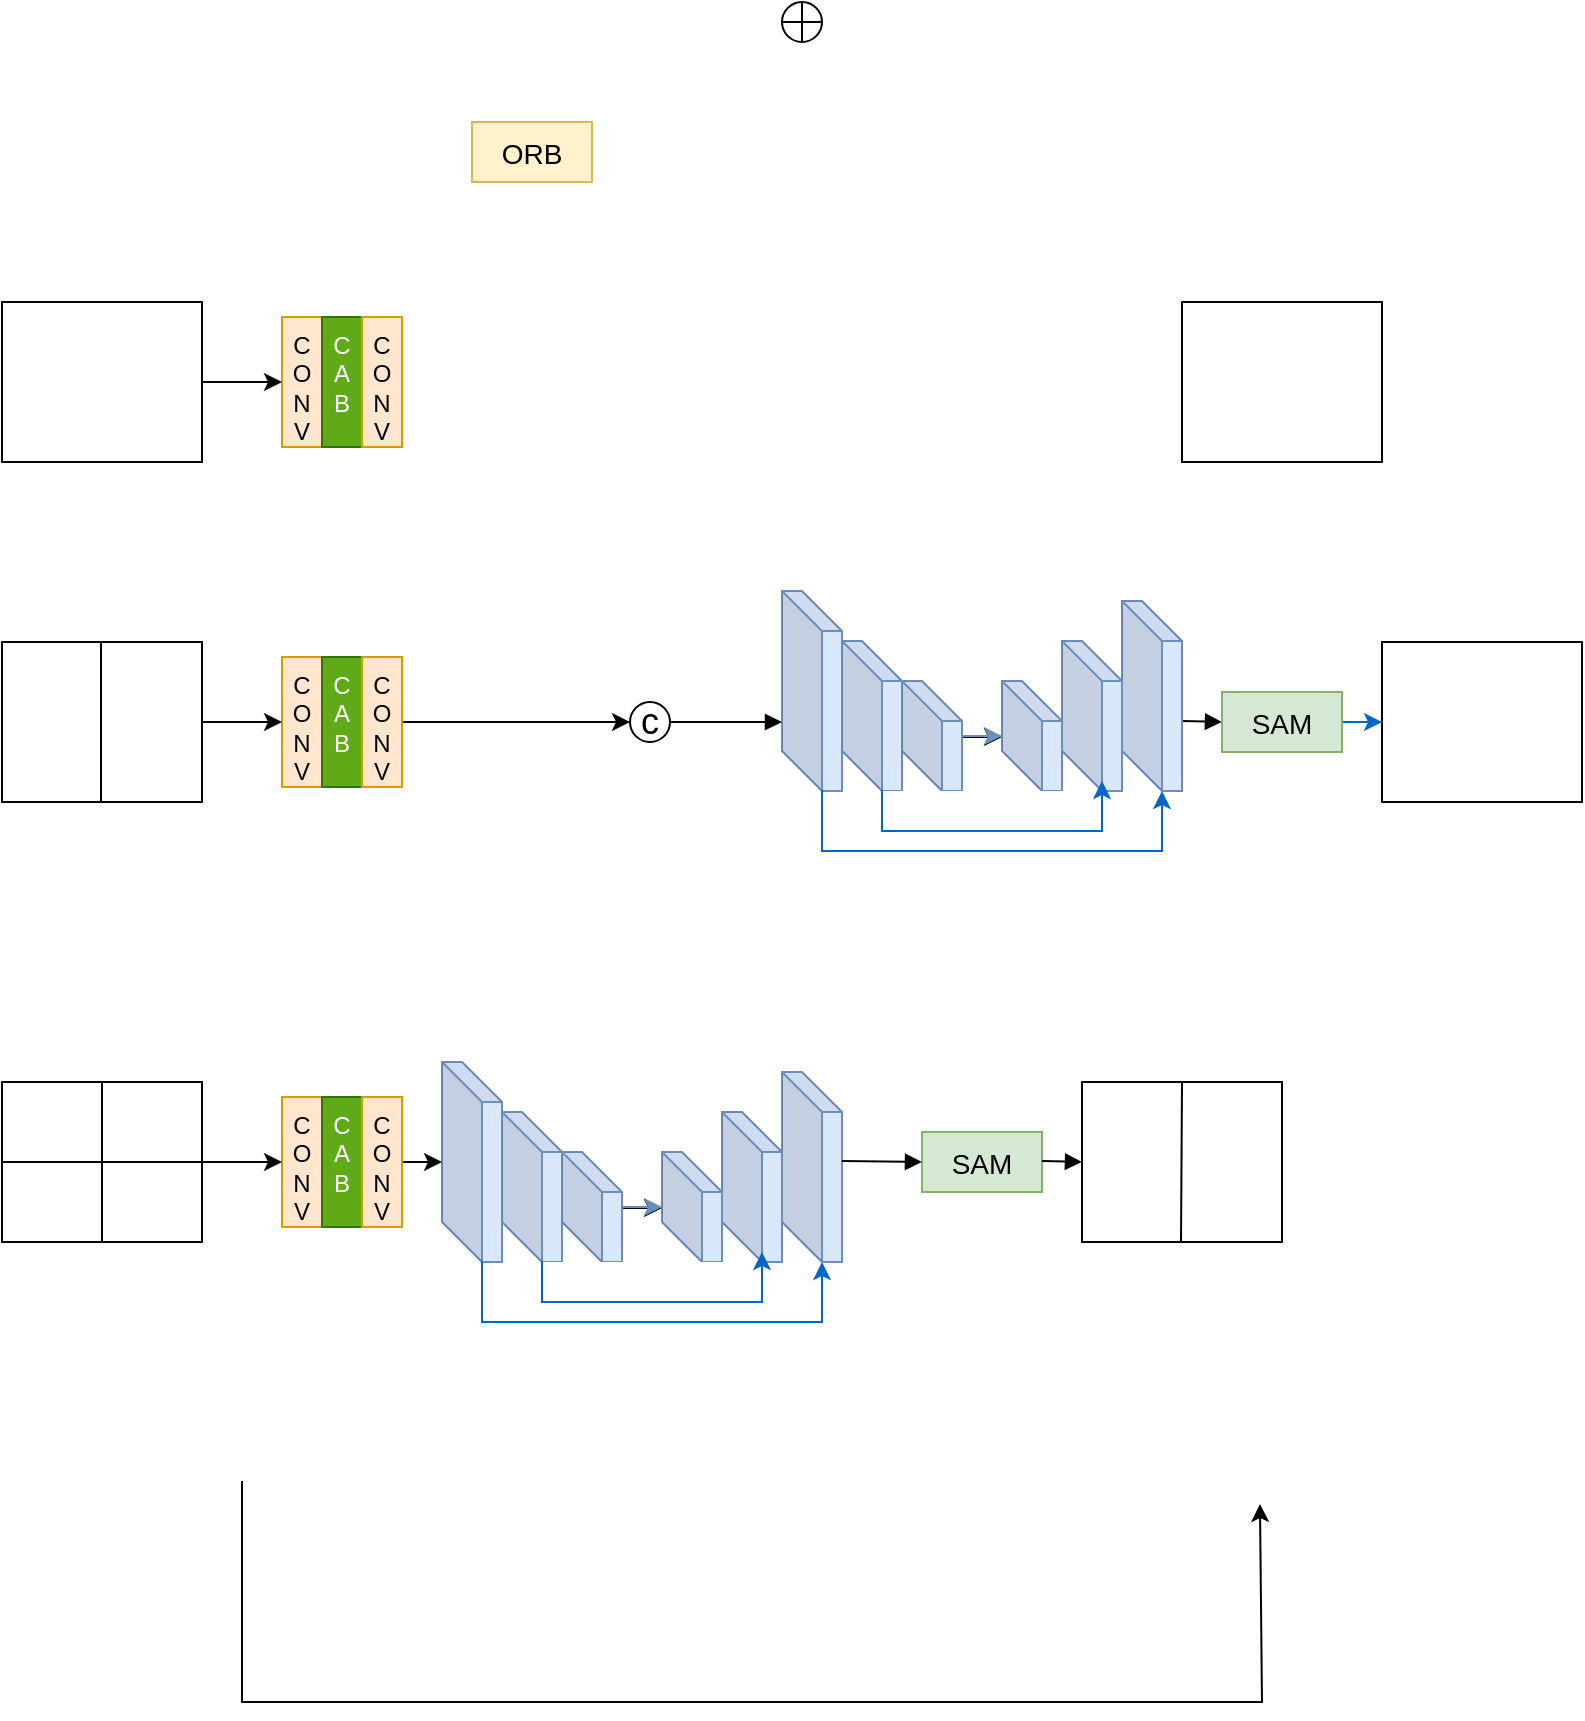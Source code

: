 <mxfile version="16.6.4" type="github">
  <diagram id="V-NycakTMJc-n4oT-As1" name="Page-1">
    <mxGraphModel dx="2062" dy="1122" grid="1" gridSize="10" guides="1" tooltips="1" connect="1" arrows="1" fold="1" page="1" pageScale="1" pageWidth="827" pageHeight="1169" math="0" shadow="0">
      <root>
        <mxCell id="0" />
        <mxCell id="1" parent="0" />
        <mxCell id="pVm0WlRurmtJOsec4c7N-6" value="" style="rounded=0;whiteSpace=wrap;html=1;" parent="1" vertex="1">
          <mxGeometry x="90" y="410" width="100" height="80" as="geometry" />
        </mxCell>
        <mxCell id="pVm0WlRurmtJOsec4c7N-7" value="" style="rounded=0;whiteSpace=wrap;html=1;" parent="1" vertex="1">
          <mxGeometry x="90" y="240" width="100" height="80" as="geometry" />
        </mxCell>
        <mxCell id="pVm0WlRurmtJOsec4c7N-8" value="" style="rounded=0;whiteSpace=wrap;html=1;" parent="1" vertex="1">
          <mxGeometry x="90" y="630" width="100" height="80" as="geometry" />
        </mxCell>
        <mxCell id="pVm0WlRurmtJOsec4c7N-9" value="" style="endArrow=none;html=1;rounded=0;entryX=0.5;entryY=0;entryDx=0;entryDy=0;exitX=0.5;exitY=1;exitDx=0;exitDy=0;" parent="1" source="pVm0WlRurmtJOsec4c7N-8" target="pVm0WlRurmtJOsec4c7N-8" edge="1">
          <mxGeometry width="50" height="50" relative="1" as="geometry">
            <mxPoint x="120" y="705" as="sourcePoint" />
            <mxPoint x="170" y="655" as="targetPoint" />
          </mxGeometry>
        </mxCell>
        <mxCell id="pVm0WlRurmtJOsec4c7N-10" value="" style="endArrow=none;html=1;rounded=0;entryX=1;entryY=0.5;entryDx=0;entryDy=0;entryPerimeter=0;exitX=0;exitY=0.5;exitDx=0;exitDy=0;" parent="1" source="pVm0WlRurmtJOsec4c7N-8" target="pVm0WlRurmtJOsec4c7N-8" edge="1">
          <mxGeometry width="50" height="50" relative="1" as="geometry">
            <mxPoint x="115" y="710" as="sourcePoint" />
            <mxPoint x="165" y="660" as="targetPoint" />
          </mxGeometry>
        </mxCell>
        <mxCell id="pVm0WlRurmtJOsec4c7N-12" value="" style="endArrow=none;html=1;rounded=0;entryX=0.5;entryY=0;entryDx=0;entryDy=0;exitX=0.5;exitY=1;exitDx=0;exitDy=0;" parent="1" edge="1">
          <mxGeometry width="50" height="50" relative="1" as="geometry">
            <mxPoint x="139.5" y="490" as="sourcePoint" />
            <mxPoint x="139.5" y="410" as="targetPoint" />
          </mxGeometry>
        </mxCell>
        <mxCell id="pVm0WlRurmtJOsec4c7N-13" value="&lt;font style=&quot;font-size: 12px&quot;&gt;C&lt;br&gt;O&lt;br&gt;N&lt;br&gt;V&lt;br&gt;&lt;/font&gt;" style="rounded=0;whiteSpace=wrap;html=1;direction=east;fillColor=#ffe6cc;strokeColor=#d79b00;labelPosition=center;verticalLabelPosition=middle;align=center;verticalAlign=top;" parent="1" vertex="1">
          <mxGeometry x="230" y="247.5" width="20" height="65" as="geometry" />
        </mxCell>
        <mxCell id="pVm0WlRurmtJOsec4c7N-15" value="&lt;font style=&quot;font-size: 14px&quot;&gt;SAM&lt;/font&gt;" style="rounded=0;whiteSpace=wrap;html=1;fontSize=18;fillColor=#d5e8d4;strokeColor=#82b366;" parent="1" vertex="1">
          <mxGeometry x="550" y="655" width="60" height="30" as="geometry" />
        </mxCell>
        <mxCell id="pVm0WlRurmtJOsec4c7N-16" value="c" style="ellipse;whiteSpace=wrap;html=1;aspect=fixed;fontSize=18;" parent="1" vertex="1">
          <mxGeometry x="404" y="440" width="20" height="20" as="geometry" />
        </mxCell>
        <mxCell id="pVm0WlRurmtJOsec4c7N-17" value="" style="ellipse;whiteSpace=wrap;html=1;aspect=fixed;fontSize=18;" parent="1" vertex="1">
          <mxGeometry x="480" y="90" width="20" height="20" as="geometry" />
        </mxCell>
        <mxCell id="pVm0WlRurmtJOsec4c7N-18" value="" style="endArrow=none;html=1;rounded=0;fontSize=18;entryX=1;entryY=0.5;entryDx=0;entryDy=0;exitX=0;exitY=0.5;exitDx=0;exitDy=0;" parent="1" source="pVm0WlRurmtJOsec4c7N-17" target="pVm0WlRurmtJOsec4c7N-17" edge="1">
          <mxGeometry width="50" height="50" relative="1" as="geometry">
            <mxPoint x="390" y="560" as="sourcePoint" />
            <mxPoint x="440" y="510" as="targetPoint" />
          </mxGeometry>
        </mxCell>
        <mxCell id="pVm0WlRurmtJOsec4c7N-19" value="" style="endArrow=none;html=1;rounded=0;fontSize=18;entryX=0.5;entryY=0;entryDx=0;entryDy=0;exitX=0.5;exitY=1;exitDx=0;exitDy=0;" parent="1" source="pVm0WlRurmtJOsec4c7N-17" target="pVm0WlRurmtJOsec4c7N-17" edge="1">
          <mxGeometry width="50" height="50" relative="1" as="geometry">
            <mxPoint x="400" y="600" as="sourcePoint" />
            <mxPoint x="450" y="550" as="targetPoint" />
          </mxGeometry>
        </mxCell>
        <mxCell id="pVm0WlRurmtJOsec4c7N-20" value="" style="shape=cube;whiteSpace=wrap;html=1;boundedLbl=1;backgroundOutline=1;darkOpacity=0.05;darkOpacity2=0.1;fontSize=18;fillColor=#dae8fc;strokeColor=#6c8ebf;" parent="1" vertex="1">
          <mxGeometry x="310" y="620" width="30" height="100" as="geometry" />
        </mxCell>
        <mxCell id="exTdn07_ICYGT6VPbYw_-51" value="" style="edgeStyle=orthogonalEdgeStyle;rounded=0;orthogonalLoop=1;jettySize=auto;html=1;" edge="1" parent="1" source="pVm0WlRurmtJOsec4c7N-21" target="pVm0WlRurmtJOsec4c7N-26">
          <mxGeometry relative="1" as="geometry">
            <Array as="points">
              <mxPoint x="400" y="693" />
              <mxPoint x="400" y="693" />
            </Array>
          </mxGeometry>
        </mxCell>
        <mxCell id="pVm0WlRurmtJOsec4c7N-21" value="" style="shape=cube;whiteSpace=wrap;html=1;boundedLbl=1;backgroundOutline=1;darkOpacity=0.05;darkOpacity2=0.1;fontSize=18;fillColor=#dae8fc;strokeColor=#6c8ebf;" parent="1" vertex="1">
          <mxGeometry x="340" y="645" width="30" height="75" as="geometry" />
        </mxCell>
        <mxCell id="pVm0WlRurmtJOsec4c7N-27" value="" style="edgeStyle=orthogonalEdgeStyle;rounded=0;orthogonalLoop=1;jettySize=auto;html=1;fontSize=18;fillColor=#dae8fc;strokeColor=#6c8ebf;" parent="1" source="pVm0WlRurmtJOsec4c7N-22" target="pVm0WlRurmtJOsec4c7N-26" edge="1">
          <mxGeometry relative="1" as="geometry" />
        </mxCell>
        <mxCell id="pVm0WlRurmtJOsec4c7N-22" value="" style="shape=cube;whiteSpace=wrap;html=1;boundedLbl=1;backgroundOutline=1;darkOpacity=0.05;darkOpacity2=0.1;fontSize=18;fillColor=#dae8fc;strokeColor=#6c8ebf;" parent="1" vertex="1">
          <mxGeometry x="370" y="665" width="30" height="55" as="geometry" />
        </mxCell>
        <mxCell id="pVm0WlRurmtJOsec4c7N-24" value="" style="shape=cube;whiteSpace=wrap;html=1;boundedLbl=1;backgroundOutline=1;darkOpacity=0.05;darkOpacity2=0.1;fontSize=18;fillColor=#dae8fc;strokeColor=#6c8ebf;" parent="1" vertex="1">
          <mxGeometry x="480" y="625" width="30" height="95" as="geometry" />
        </mxCell>
        <mxCell id="pVm0WlRurmtJOsec4c7N-25" value="" style="shape=cube;whiteSpace=wrap;html=1;boundedLbl=1;backgroundOutline=1;darkOpacity=0.05;darkOpacity2=0.1;fontSize=18;fillColor=#dae8fc;strokeColor=#6c8ebf;" parent="1" vertex="1">
          <mxGeometry x="450" y="645" width="30" height="75" as="geometry" />
        </mxCell>
        <mxCell id="pVm0WlRurmtJOsec4c7N-26" value="" style="shape=cube;whiteSpace=wrap;html=1;boundedLbl=1;backgroundOutline=1;darkOpacity=0.05;darkOpacity2=0.1;fontSize=18;fillColor=#dae8fc;strokeColor=#6c8ebf;" parent="1" vertex="1">
          <mxGeometry x="420" y="665" width="30" height="55" as="geometry" />
        </mxCell>
        <mxCell id="pVm0WlRurmtJOsec4c7N-41" value="&lt;font style=&quot;font-size: 14px&quot;&gt;ORB&lt;/font&gt;" style="rounded=0;whiteSpace=wrap;html=1;fontSize=18;fillColor=#fff2cc;strokeColor=#d6b656;" parent="1" vertex="1">
          <mxGeometry x="325" y="150" width="60" height="30" as="geometry" />
        </mxCell>
        <mxCell id="pVm0WlRurmtJOsec4c7N-42" value="" style="rounded=0;whiteSpace=wrap;html=1;" parent="1" vertex="1">
          <mxGeometry x="630" y="630" width="100" height="80" as="geometry" />
        </mxCell>
        <mxCell id="pVm0WlRurmtJOsec4c7N-43" value="" style="endArrow=none;html=1;rounded=0;exitX=0.5;exitY=1;exitDx=0;exitDy=0;" parent="1" edge="1">
          <mxGeometry width="50" height="50" relative="1" as="geometry">
            <mxPoint x="679.5" y="710" as="sourcePoint" />
            <mxPoint x="680" y="630" as="targetPoint" />
          </mxGeometry>
        </mxCell>
        <mxCell id="pVm0WlRurmtJOsec4c7N-44" value="" style="rounded=0;whiteSpace=wrap;html=1;" parent="1" vertex="1">
          <mxGeometry x="780" y="410" width="100" height="80" as="geometry" />
        </mxCell>
        <mxCell id="pVm0WlRurmtJOsec4c7N-45" value="" style="rounded=0;whiteSpace=wrap;html=1;" parent="1" vertex="1">
          <mxGeometry x="680" y="240" width="100" height="80" as="geometry" />
        </mxCell>
        <mxCell id="pVm0WlRurmtJOsec4c7N-47" value="&lt;font style=&quot;font-size: 12px&quot;&gt;C&lt;br&gt;A&lt;br&gt;B&lt;br&gt;&lt;/font&gt;" style="rounded=0;whiteSpace=wrap;html=1;direction=east;fillColor=#60a917;strokeColor=#2D7600;labelPosition=center;verticalLabelPosition=middle;align=center;verticalAlign=top;fontColor=#ffffff;" parent="1" vertex="1">
          <mxGeometry x="250" y="247.5" width="20" height="65" as="geometry" />
        </mxCell>
        <mxCell id="pVm0WlRurmtJOsec4c7N-48" value="&lt;font style=&quot;font-size: 12px&quot;&gt;C&lt;br&gt;O&lt;br&gt;N&lt;br&gt;V&lt;br&gt;&lt;/font&gt;" style="rounded=0;whiteSpace=wrap;html=1;direction=east;fillColor=#ffe6cc;strokeColor=#d79b00;labelPosition=center;verticalLabelPosition=middle;align=center;verticalAlign=top;" parent="1" vertex="1">
          <mxGeometry x="270" y="247.5" width="20" height="65" as="geometry" />
        </mxCell>
        <mxCell id="pVm0WlRurmtJOsec4c7N-49" value="&lt;font style=&quot;font-size: 12px&quot;&gt;C&lt;br&gt;O&lt;br&gt;N&lt;br&gt;V&lt;br&gt;&lt;/font&gt;" style="rounded=0;whiteSpace=wrap;html=1;direction=east;fillColor=#ffe6cc;strokeColor=#d79b00;labelPosition=center;verticalLabelPosition=middle;align=center;verticalAlign=top;" parent="1" vertex="1">
          <mxGeometry x="230" y="417.5" width="20" height="65" as="geometry" />
        </mxCell>
        <mxCell id="pVm0WlRurmtJOsec4c7N-50" value="&lt;font style=&quot;font-size: 12px&quot;&gt;C&lt;br&gt;A&lt;br&gt;B&lt;br&gt;&lt;/font&gt;" style="rounded=0;whiteSpace=wrap;html=1;direction=east;fillColor=#60a917;strokeColor=#2D7600;labelPosition=center;verticalLabelPosition=middle;align=center;verticalAlign=top;fontColor=#ffffff;" parent="1" vertex="1">
          <mxGeometry x="250" y="417.5" width="20" height="65" as="geometry" />
        </mxCell>
        <mxCell id="exTdn07_ICYGT6VPbYw_-47" value="" style="edgeStyle=orthogonalEdgeStyle;rounded=0;orthogonalLoop=1;jettySize=auto;html=1;" edge="1" parent="1" source="pVm0WlRurmtJOsec4c7N-51" target="pVm0WlRurmtJOsec4c7N-16">
          <mxGeometry relative="1" as="geometry" />
        </mxCell>
        <mxCell id="pVm0WlRurmtJOsec4c7N-51" value="&lt;font style=&quot;font-size: 12px&quot;&gt;C&lt;br&gt;O&lt;br&gt;N&lt;br&gt;V&lt;br&gt;&lt;/font&gt;" style="rounded=0;whiteSpace=wrap;html=1;direction=east;fillColor=#ffe6cc;strokeColor=#d79b00;labelPosition=center;verticalLabelPosition=middle;align=center;verticalAlign=top;" parent="1" vertex="1">
          <mxGeometry x="270" y="417.5" width="20" height="65" as="geometry" />
        </mxCell>
        <mxCell id="pVm0WlRurmtJOsec4c7N-55" value="&lt;font style=&quot;font-size: 12px&quot;&gt;C&lt;br&gt;O&lt;br&gt;N&lt;br&gt;V&lt;br&gt;&lt;/font&gt;" style="rounded=0;whiteSpace=wrap;html=1;direction=east;fillColor=#ffe6cc;strokeColor=#d79b00;labelPosition=center;verticalLabelPosition=middle;align=center;verticalAlign=top;" parent="1" vertex="1">
          <mxGeometry x="230" y="637.5" width="20" height="65" as="geometry" />
        </mxCell>
        <mxCell id="pVm0WlRurmtJOsec4c7N-56" value="&lt;font style=&quot;font-size: 12px&quot;&gt;C&lt;br&gt;A&lt;br&gt;B&lt;br&gt;&lt;/font&gt;" style="rounded=0;whiteSpace=wrap;html=1;direction=east;fillColor=#60a917;strokeColor=#2D7600;labelPosition=center;verticalLabelPosition=middle;align=center;verticalAlign=top;fontColor=#ffffff;" parent="1" vertex="1">
          <mxGeometry x="250" y="637.5" width="20" height="65" as="geometry" />
        </mxCell>
        <mxCell id="exTdn07_ICYGT6VPbYw_-1" value="" style="edgeStyle=orthogonalEdgeStyle;rounded=0;orthogonalLoop=1;jettySize=auto;html=1;" edge="1" parent="1" source="pVm0WlRurmtJOsec4c7N-57">
          <mxGeometry relative="1" as="geometry">
            <mxPoint x="310" y="670" as="targetPoint" />
          </mxGeometry>
        </mxCell>
        <mxCell id="pVm0WlRurmtJOsec4c7N-57" value="&lt;font style=&quot;font-size: 12px&quot;&gt;C&lt;br&gt;O&lt;br&gt;N&lt;br&gt;V&lt;br&gt;&lt;/font&gt;" style="rounded=0;whiteSpace=wrap;html=1;direction=east;fillColor=#ffe6cc;strokeColor=#d79b00;labelPosition=center;verticalLabelPosition=middle;align=center;verticalAlign=top;" parent="1" vertex="1">
          <mxGeometry x="270" y="637.5" width="20" height="65" as="geometry" />
        </mxCell>
        <mxCell id="pVm0WlRurmtJOsec4c7N-58" value="" style="endArrow=classic;html=1;rounded=0;fontSize=12;exitX=1;exitY=0.5;exitDx=0;exitDy=0;entryX=0;entryY=0.5;entryDx=0;entryDy=0;" parent="1" source="pVm0WlRurmtJOsec4c7N-8" target="pVm0WlRurmtJOsec4c7N-55" edge="1">
          <mxGeometry width="50" height="50" relative="1" as="geometry">
            <mxPoint x="390" y="585" as="sourcePoint" />
            <mxPoint x="440" y="535" as="targetPoint" />
          </mxGeometry>
        </mxCell>
        <mxCell id="pVm0WlRurmtJOsec4c7N-59" value="" style="endArrow=classic;html=1;rounded=0;fontSize=12;entryX=0;entryY=0.5;entryDx=0;entryDy=0;exitX=1;exitY=0.5;exitDx=0;exitDy=0;" parent="1" source="pVm0WlRurmtJOsec4c7N-7" target="pVm0WlRurmtJOsec4c7N-13" edge="1">
          <mxGeometry width="50" height="50" relative="1" as="geometry">
            <mxPoint x="220" y="390" as="sourcePoint" />
            <mxPoint x="270" y="340" as="targetPoint" />
          </mxGeometry>
        </mxCell>
        <mxCell id="pVm0WlRurmtJOsec4c7N-60" value="" style="endArrow=classic;html=1;rounded=0;fontSize=12;entryX=0;entryY=0.5;entryDx=0;entryDy=0;exitX=1;exitY=0.5;exitDx=0;exitDy=0;" parent="1" source="pVm0WlRurmtJOsec4c7N-6" target="pVm0WlRurmtJOsec4c7N-49" edge="1">
          <mxGeometry width="50" height="50" relative="1" as="geometry">
            <mxPoint x="200" y="290" as="sourcePoint" />
            <mxPoint x="240" y="290" as="targetPoint" />
          </mxGeometry>
        </mxCell>
        <mxCell id="exTdn07_ICYGT6VPbYw_-22" value="" style="html=1;verticalAlign=bottom;endArrow=block;rounded=0;" edge="1" parent="1">
          <mxGeometry width="80" relative="1" as="geometry">
            <mxPoint x="510" y="669.5" as="sourcePoint" />
            <mxPoint x="550" y="670" as="targetPoint" />
          </mxGeometry>
        </mxCell>
        <mxCell id="exTdn07_ICYGT6VPbYw_-23" value="" style="html=1;verticalAlign=bottom;endArrow=block;rounded=0;" edge="1" parent="1">
          <mxGeometry width="80" relative="1" as="geometry">
            <mxPoint x="610" y="669.5" as="sourcePoint" />
            <mxPoint x="630" y="670" as="targetPoint" />
          </mxGeometry>
        </mxCell>
        <mxCell id="exTdn07_ICYGT6VPbYw_-25" value="" style="shape=partialRectangle;whiteSpace=wrap;html=1;bottom=0;right=0;fillColor=none;direction=north;" vertex="1" parent="1">
          <mxGeometry x="210" y="830" width="510" height="110" as="geometry" />
        </mxCell>
        <mxCell id="exTdn07_ICYGT6VPbYw_-29" value="" style="endArrow=classic;html=1;rounded=0;entryX=0.9;entryY=0.998;entryDx=0;entryDy=0;entryPerimeter=0;exitX=0;exitY=1;exitDx=0;exitDy=0;" edge="1" parent="1" source="exTdn07_ICYGT6VPbYw_-25" target="exTdn07_ICYGT6VPbYw_-25">
          <mxGeometry width="50" height="50" relative="1" as="geometry">
            <mxPoint x="710" y="790" as="sourcePoint" />
            <mxPoint x="760" y="740" as="targetPoint" />
          </mxGeometry>
        </mxCell>
        <mxCell id="exTdn07_ICYGT6VPbYw_-42" value="" style="html=1;verticalAlign=bottom;endArrow=block;rounded=0;entryX=0;entryY=0.5;entryDx=0;entryDy=0;" edge="1" parent="1" target="exTdn07_ICYGT6VPbYw_-48">
          <mxGeometry width="80" relative="1" as="geometry">
            <mxPoint x="680" y="449.5" as="sourcePoint" />
            <mxPoint x="750" y="450" as="targetPoint" />
          </mxGeometry>
        </mxCell>
        <mxCell id="exTdn07_ICYGT6VPbYw_-80" value="" style="edgeStyle=orthogonalEdgeStyle;rounded=0;orthogonalLoop=1;jettySize=auto;html=1;strokeColor=#0066CC;" edge="1" parent="1" source="exTdn07_ICYGT6VPbYw_-48" target="pVm0WlRurmtJOsec4c7N-44">
          <mxGeometry relative="1" as="geometry" />
        </mxCell>
        <mxCell id="exTdn07_ICYGT6VPbYw_-48" value="&lt;font style=&quot;font-size: 14px&quot;&gt;SAM&lt;/font&gt;" style="rounded=0;whiteSpace=wrap;html=1;fontSize=18;fillColor=#d5e8d4;strokeColor=#82b366;" vertex="1" parent="1">
          <mxGeometry x="700" y="435" width="60" height="30" as="geometry" />
        </mxCell>
        <mxCell id="exTdn07_ICYGT6VPbYw_-53" value="" style="shape=partialRectangle;whiteSpace=wrap;html=1;bottom=0;right=0;fillColor=none;direction=north;strokeColor=#0066CC;" vertex="1" parent="1">
          <mxGeometry x="330" y="720" width="170" height="30" as="geometry" />
        </mxCell>
        <mxCell id="exTdn07_ICYGT6VPbYw_-54" value="" style="endArrow=classic;html=1;rounded=0;strokeColor=#0066CC;" edge="1" parent="1">
          <mxGeometry relative="1" as="geometry">
            <mxPoint x="500" y="750" as="sourcePoint" />
            <mxPoint x="500" y="720" as="targetPoint" />
          </mxGeometry>
        </mxCell>
        <mxCell id="exTdn07_ICYGT6VPbYw_-57" style="edgeStyle=orthogonalEdgeStyle;rounded=0;orthogonalLoop=1;jettySize=auto;html=1;exitX=0;exitY=0.5;exitDx=0;exitDy=0;" edge="1" parent="1" source="exTdn07_ICYGT6VPbYw_-53" target="exTdn07_ICYGT6VPbYw_-53">
          <mxGeometry relative="1" as="geometry" />
        </mxCell>
        <mxCell id="exTdn07_ICYGT6VPbYw_-60" value="" style="shape=partialRectangle;whiteSpace=wrap;html=1;bottom=0;right=0;direction=north;strokeColor=#0066CC;" vertex="1" parent="1">
          <mxGeometry x="360" y="720" width="110" height="20" as="geometry" />
        </mxCell>
        <mxCell id="exTdn07_ICYGT6VPbYw_-61" value="" style="endArrow=classic;html=1;rounded=0;strokeColor=#0066CC;" edge="1" parent="1">
          <mxGeometry relative="1" as="geometry">
            <mxPoint x="470" y="740" as="sourcePoint" />
            <mxPoint x="470" y="715" as="targetPoint" />
          </mxGeometry>
        </mxCell>
        <mxCell id="exTdn07_ICYGT6VPbYw_-62" value="" style="shape=cube;whiteSpace=wrap;html=1;boundedLbl=1;backgroundOutline=1;darkOpacity=0.05;darkOpacity2=0.1;fontSize=18;fillColor=#dae8fc;strokeColor=#6c8ebf;" vertex="1" parent="1">
          <mxGeometry x="480" y="384.5" width="30" height="100" as="geometry" />
        </mxCell>
        <mxCell id="exTdn07_ICYGT6VPbYw_-63" value="" style="edgeStyle=orthogonalEdgeStyle;rounded=0;orthogonalLoop=1;jettySize=auto;html=1;" edge="1" parent="1" source="exTdn07_ICYGT6VPbYw_-64" target="exTdn07_ICYGT6VPbYw_-69">
          <mxGeometry relative="1" as="geometry">
            <Array as="points">
              <mxPoint x="570" y="457.5" />
              <mxPoint x="570" y="457.5" />
            </Array>
          </mxGeometry>
        </mxCell>
        <mxCell id="exTdn07_ICYGT6VPbYw_-64" value="" style="shape=cube;whiteSpace=wrap;html=1;boundedLbl=1;backgroundOutline=1;darkOpacity=0.05;darkOpacity2=0.1;fontSize=18;fillColor=#dae8fc;strokeColor=#6c8ebf;" vertex="1" parent="1">
          <mxGeometry x="510" y="409.5" width="30" height="75" as="geometry" />
        </mxCell>
        <mxCell id="exTdn07_ICYGT6VPbYw_-65" value="" style="edgeStyle=orthogonalEdgeStyle;rounded=0;orthogonalLoop=1;jettySize=auto;html=1;fontSize=18;fillColor=#dae8fc;strokeColor=#6c8ebf;" edge="1" parent="1" source="exTdn07_ICYGT6VPbYw_-66" target="exTdn07_ICYGT6VPbYw_-69">
          <mxGeometry relative="1" as="geometry" />
        </mxCell>
        <mxCell id="exTdn07_ICYGT6VPbYw_-66" value="" style="shape=cube;whiteSpace=wrap;html=1;boundedLbl=1;backgroundOutline=1;darkOpacity=0.05;darkOpacity2=0.1;fontSize=18;fillColor=#dae8fc;strokeColor=#6c8ebf;" vertex="1" parent="1">
          <mxGeometry x="540" y="429.5" width="30" height="55" as="geometry" />
        </mxCell>
        <mxCell id="exTdn07_ICYGT6VPbYw_-67" value="" style="shape=cube;whiteSpace=wrap;html=1;boundedLbl=1;backgroundOutline=1;darkOpacity=0.05;darkOpacity2=0.1;fontSize=18;fillColor=#dae8fc;strokeColor=#6c8ebf;" vertex="1" parent="1">
          <mxGeometry x="650" y="389.5" width="30" height="95" as="geometry" />
        </mxCell>
        <mxCell id="exTdn07_ICYGT6VPbYw_-68" value="" style="shape=cube;whiteSpace=wrap;html=1;boundedLbl=1;backgroundOutline=1;darkOpacity=0.05;darkOpacity2=0.1;fontSize=18;fillColor=#dae8fc;strokeColor=#6c8ebf;" vertex="1" parent="1">
          <mxGeometry x="620" y="409.5" width="30" height="75" as="geometry" />
        </mxCell>
        <mxCell id="exTdn07_ICYGT6VPbYw_-69" value="" style="shape=cube;whiteSpace=wrap;html=1;boundedLbl=1;backgroundOutline=1;darkOpacity=0.05;darkOpacity2=0.1;fontSize=18;fillColor=#dae8fc;strokeColor=#6c8ebf;" vertex="1" parent="1">
          <mxGeometry x="590" y="429.5" width="30" height="55" as="geometry" />
        </mxCell>
        <mxCell id="exTdn07_ICYGT6VPbYw_-70" value="" style="shape=partialRectangle;whiteSpace=wrap;html=1;bottom=0;right=0;fillColor=none;direction=north;strokeColor=#0066CC;" vertex="1" parent="1">
          <mxGeometry x="500" y="484.5" width="170" height="30" as="geometry" />
        </mxCell>
        <mxCell id="exTdn07_ICYGT6VPbYw_-71" value="" style="endArrow=classic;html=1;rounded=0;strokeColor=#0066CC;" edge="1" parent="1">
          <mxGeometry relative="1" as="geometry">
            <mxPoint x="670" y="514.5" as="sourcePoint" />
            <mxPoint x="670" y="484.5" as="targetPoint" />
          </mxGeometry>
        </mxCell>
        <mxCell id="exTdn07_ICYGT6VPbYw_-72" style="edgeStyle=orthogonalEdgeStyle;rounded=0;orthogonalLoop=1;jettySize=auto;html=1;exitX=0;exitY=0.5;exitDx=0;exitDy=0;" edge="1" parent="1" source="exTdn07_ICYGT6VPbYw_-70" target="exTdn07_ICYGT6VPbYw_-70">
          <mxGeometry relative="1" as="geometry" />
        </mxCell>
        <mxCell id="exTdn07_ICYGT6VPbYw_-73" value="" style="shape=partialRectangle;whiteSpace=wrap;html=1;bottom=0;right=0;direction=north;strokeColor=#0066CC;" vertex="1" parent="1">
          <mxGeometry x="530" y="484.5" width="110" height="20" as="geometry" />
        </mxCell>
        <mxCell id="exTdn07_ICYGT6VPbYw_-74" value="" style="endArrow=classic;html=1;rounded=0;strokeColor=#0066CC;" edge="1" parent="1">
          <mxGeometry relative="1" as="geometry">
            <mxPoint x="640" y="504.5" as="sourcePoint" />
            <mxPoint x="640" y="479.5" as="targetPoint" />
          </mxGeometry>
        </mxCell>
        <mxCell id="exTdn07_ICYGT6VPbYw_-78" value="" style="html=1;verticalAlign=bottom;endArrow=block;rounded=0;exitX=1;exitY=0.5;exitDx=0;exitDy=0;" edge="1" parent="1" source="pVm0WlRurmtJOsec4c7N-16">
          <mxGeometry width="80" relative="1" as="geometry">
            <mxPoint x="430" y="450" as="sourcePoint" />
            <mxPoint x="480" y="450" as="targetPoint" />
          </mxGeometry>
        </mxCell>
      </root>
    </mxGraphModel>
  </diagram>
</mxfile>
